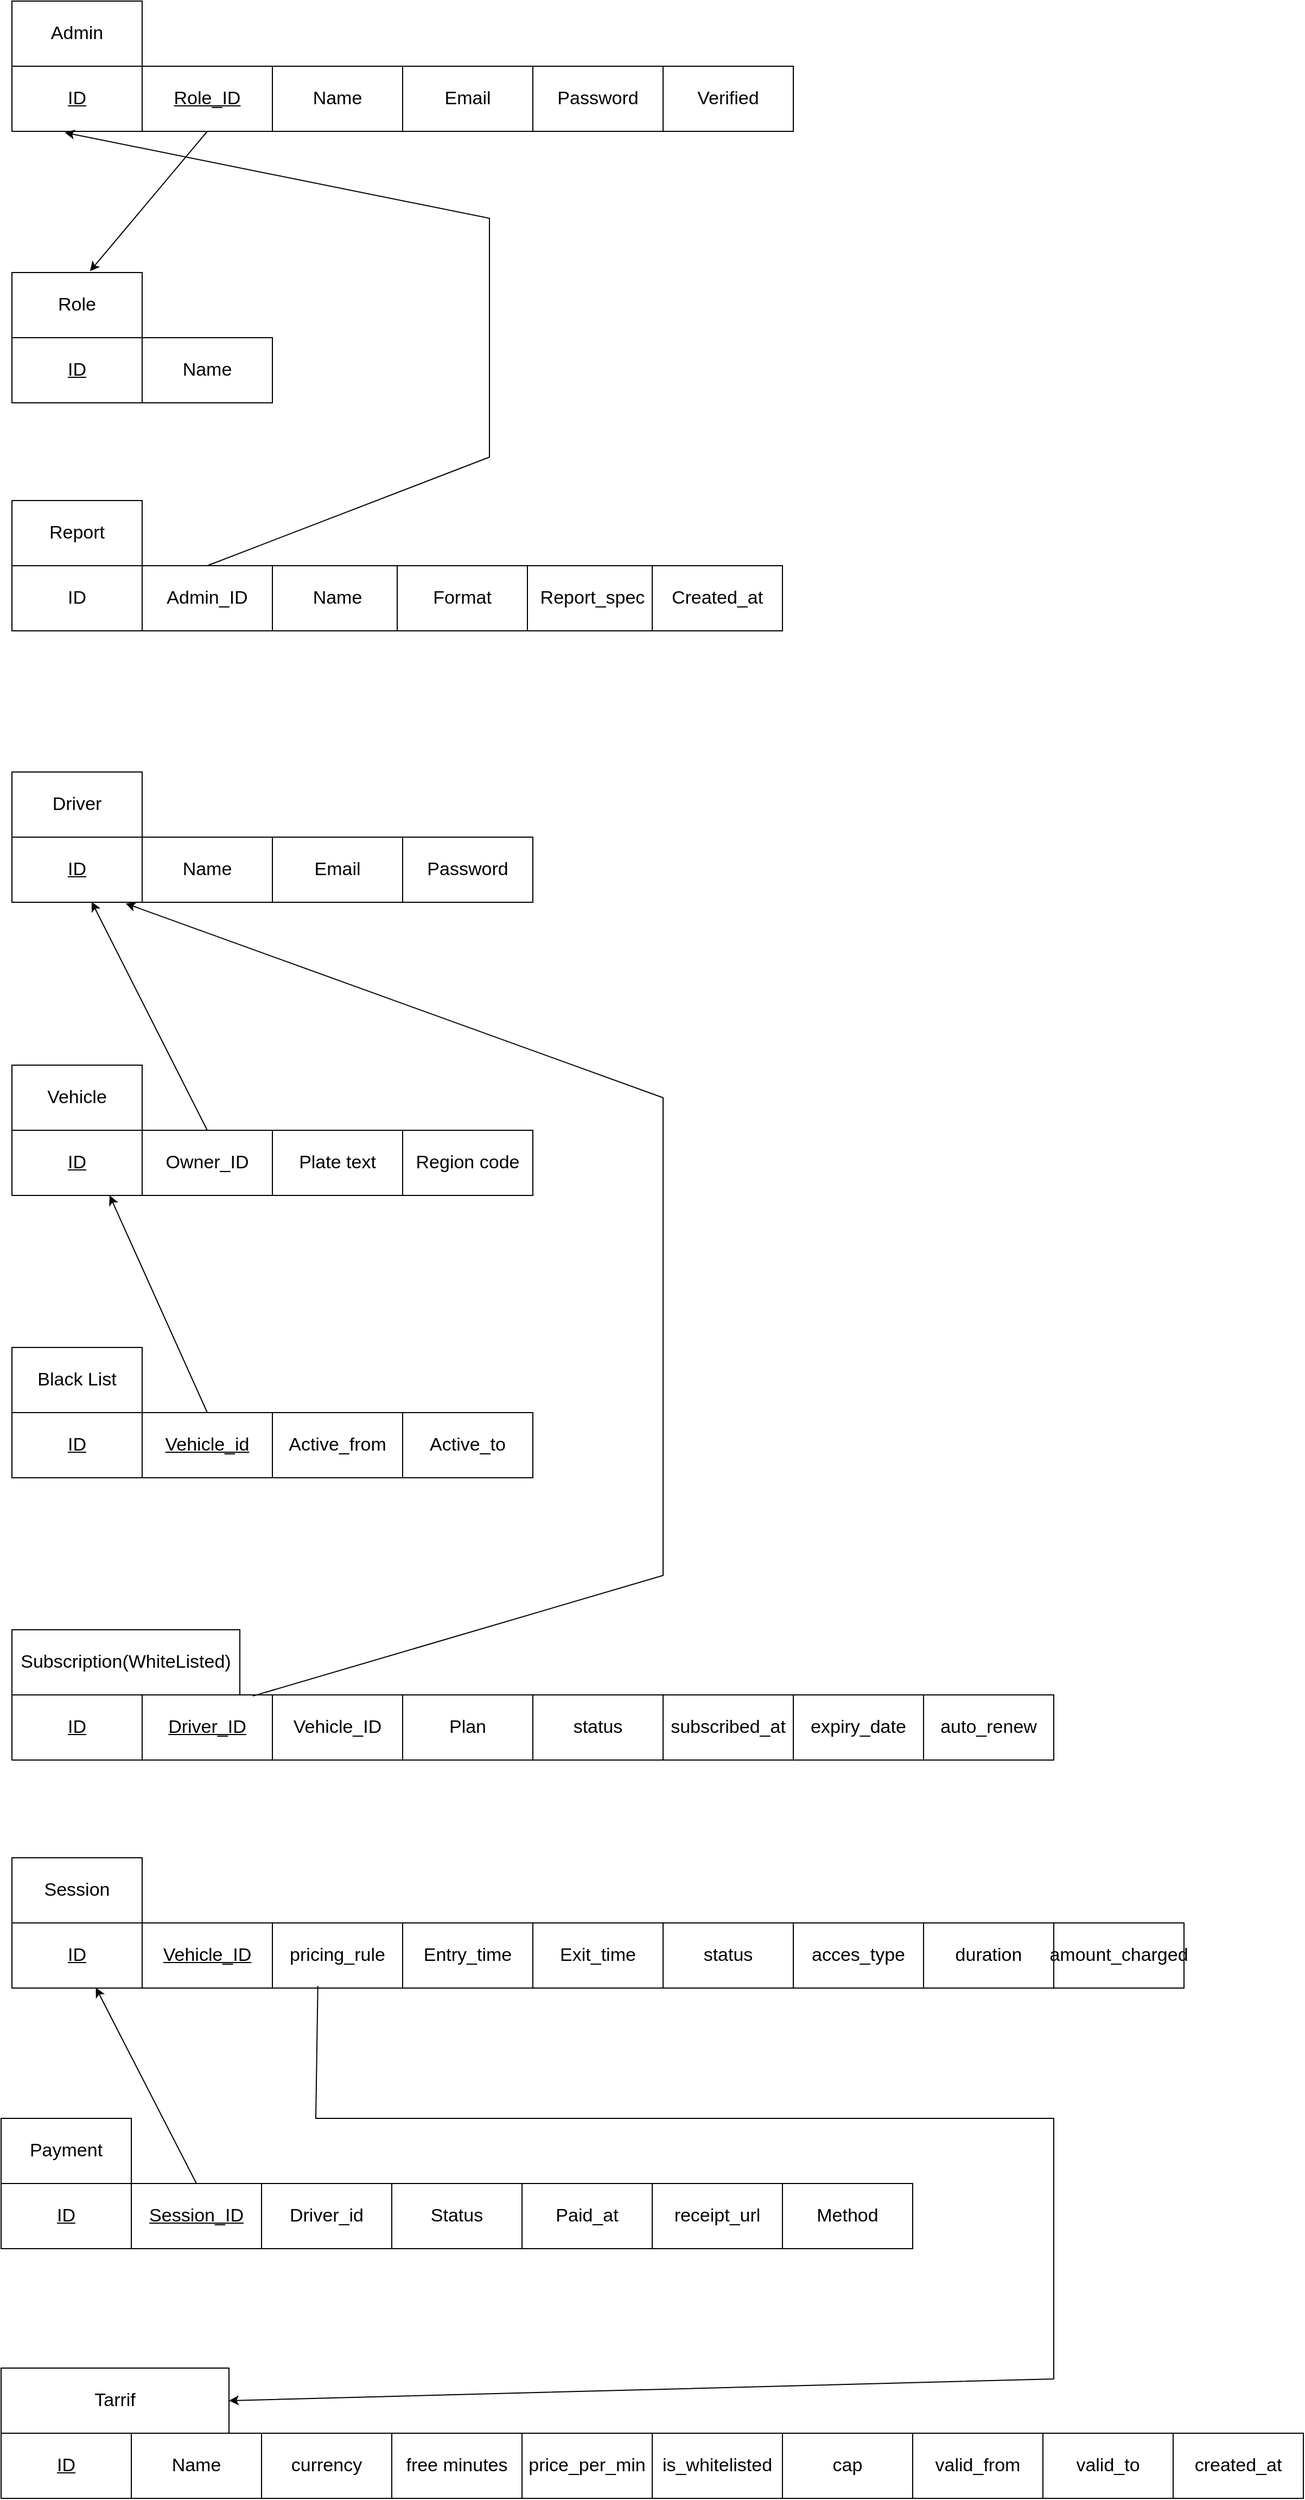 <mxfile version="28.2.0">
  <diagram id="R2lEEEUBdFMjLlhIrx00" name="Page-1">
    <mxGraphModel dx="3482" dy="1397" grid="1" gridSize="10" guides="1" tooltips="1" connect="1" arrows="1" fold="1" page="1" pageScale="1" pageWidth="850" pageHeight="1100" math="0" shadow="0" extFonts="Permanent Marker^https://fonts.googleapis.com/css?family=Permanent+Marker">
      <root>
        <mxCell id="0" />
        <mxCell id="1" parent="0" />
        <mxCell id="OgUfn2I_BESfwxIYCQZJ-7" value="" style="group;fontSize=17;" vertex="1" connectable="0" parent="1">
          <mxGeometry x="-280" y="90" width="720" height="120" as="geometry" />
        </mxCell>
        <mxCell id="OgUfn2I_BESfwxIYCQZJ-4" value="&lt;font&gt;&lt;u&gt;ID&lt;/u&gt;&lt;/font&gt;" style="rounded=0;whiteSpace=wrap;html=1;fontSize=17;" vertex="1" parent="OgUfn2I_BESfwxIYCQZJ-7">
          <mxGeometry y="60" width="120" height="60" as="geometry" />
        </mxCell>
        <mxCell id="OgUfn2I_BESfwxIYCQZJ-5" value="&lt;font&gt;Admin&lt;/font&gt;" style="rounded=0;whiteSpace=wrap;html=1;fontSize=17;" vertex="1" parent="OgUfn2I_BESfwxIYCQZJ-7">
          <mxGeometry width="120" height="60" as="geometry" />
        </mxCell>
        <mxCell id="OgUfn2I_BESfwxIYCQZJ-23" value="&lt;font&gt;&lt;u&gt;Role_ID&lt;/u&gt;&lt;/font&gt;" style="rounded=0;whiteSpace=wrap;html=1;fontSize=17;" vertex="1" parent="OgUfn2I_BESfwxIYCQZJ-7">
          <mxGeometry x="120" y="60" width="120" height="60" as="geometry" />
        </mxCell>
        <mxCell id="OgUfn2I_BESfwxIYCQZJ-3" value="&lt;font&gt;Name&lt;/font&gt;" style="rounded=0;whiteSpace=wrap;html=1;fontSize=17;" vertex="1" parent="OgUfn2I_BESfwxIYCQZJ-7">
          <mxGeometry x="240" y="60" width="120" height="60" as="geometry" />
        </mxCell>
        <mxCell id="OgUfn2I_BESfwxIYCQZJ-1" value="Password" style="rounded=0;whiteSpace=wrap;html=1;fontSize=17;" vertex="1" parent="OgUfn2I_BESfwxIYCQZJ-7">
          <mxGeometry x="480" y="60" width="120" height="60" as="geometry" />
        </mxCell>
        <mxCell id="OgUfn2I_BESfwxIYCQZJ-2" value="Email" style="rounded=0;whiteSpace=wrap;html=1;fontSize=17;" vertex="1" parent="OgUfn2I_BESfwxIYCQZJ-7">
          <mxGeometry x="360" y="60" width="120" height="60" as="geometry" />
        </mxCell>
        <mxCell id="OgUfn2I_BESfwxIYCQZJ-6" value="Verified" style="rounded=0;whiteSpace=wrap;html=1;fontSize=17;" vertex="1" parent="OgUfn2I_BESfwxIYCQZJ-7">
          <mxGeometry x="600" y="60" width="120" height="60" as="geometry" />
        </mxCell>
        <mxCell id="OgUfn2I_BESfwxIYCQZJ-16" value="" style="group;fontSize=17;" vertex="1" connectable="0" parent="1">
          <mxGeometry x="-280" y="340" width="680" height="120" as="geometry" />
        </mxCell>
        <mxCell id="OgUfn2I_BESfwxIYCQZJ-19" value="&lt;font&gt;Name&lt;/font&gt;" style="rounded=0;whiteSpace=wrap;html=1;fontSize=17;" vertex="1" parent="OgUfn2I_BESfwxIYCQZJ-16">
          <mxGeometry x="120" y="60" width="120" height="60" as="geometry" />
        </mxCell>
        <mxCell id="OgUfn2I_BESfwxIYCQZJ-20" value="&lt;font&gt;&lt;u style=&quot;&quot;&gt;ID&lt;/u&gt;&lt;/font&gt;" style="rounded=0;whiteSpace=wrap;html=1;fontSize=17;" vertex="1" parent="OgUfn2I_BESfwxIYCQZJ-16">
          <mxGeometry y="60" width="120" height="60" as="geometry" />
        </mxCell>
        <mxCell id="OgUfn2I_BESfwxIYCQZJ-21" value="&lt;font&gt;Role&lt;/font&gt;" style="rounded=0;whiteSpace=wrap;html=1;fontSize=17;" vertex="1" parent="OgUfn2I_BESfwxIYCQZJ-16">
          <mxGeometry width="120" height="60" as="geometry" />
        </mxCell>
        <mxCell id="OgUfn2I_BESfwxIYCQZJ-27" value="" style="group;fontSize=17;" vertex="1" connectable="0" parent="1">
          <mxGeometry x="-70" y="530" width="720" height="140" as="geometry" />
        </mxCell>
        <mxCell id="OgUfn2I_BESfwxIYCQZJ-8" value="" style="group;fontSize=17;" vertex="1" connectable="0" parent="OgUfn2I_BESfwxIYCQZJ-27">
          <mxGeometry x="-210" y="20" width="600" height="120" as="geometry" />
        </mxCell>
        <mxCell id="OgUfn2I_BESfwxIYCQZJ-12" value="&lt;font&gt;ID&lt;/font&gt;" style="rounded=0;whiteSpace=wrap;html=1;fontSize=17;" vertex="1" parent="OgUfn2I_BESfwxIYCQZJ-8">
          <mxGeometry y="60" width="120" height="60" as="geometry" />
        </mxCell>
        <mxCell id="OgUfn2I_BESfwxIYCQZJ-13" value="&lt;font&gt;Report&lt;/font&gt;" style="rounded=0;whiteSpace=wrap;html=1;fontSize=17;" vertex="1" parent="OgUfn2I_BESfwxIYCQZJ-8">
          <mxGeometry width="120" height="60" as="geometry" />
        </mxCell>
        <mxCell id="OgUfn2I_BESfwxIYCQZJ-25" value="Admin_ID" style="rounded=0;whiteSpace=wrap;html=1;fontSize=17;" vertex="1" parent="OgUfn2I_BESfwxIYCQZJ-8">
          <mxGeometry x="120" y="60" width="120" height="60" as="geometry" />
        </mxCell>
        <mxCell id="OgUfn2I_BESfwxIYCQZJ-11" value="Name" style="rounded=0;whiteSpace=wrap;html=1;fontSize=17;" vertex="1" parent="OgUfn2I_BESfwxIYCQZJ-8">
          <mxGeometry x="240" y="60" width="120" height="60" as="geometry" />
        </mxCell>
        <mxCell id="OgUfn2I_BESfwxIYCQZJ-9" value="Format" style="rounded=0;whiteSpace=wrap;html=1;fontSize=17;" vertex="1" parent="OgUfn2I_BESfwxIYCQZJ-8">
          <mxGeometry x="355" y="60" width="120" height="60" as="geometry" />
        </mxCell>
        <mxCell id="OgUfn2I_BESfwxIYCQZJ-10" value="Report_spec" style="rounded=0;whiteSpace=wrap;html=1;fontSize=17;" vertex="1" parent="OgUfn2I_BESfwxIYCQZJ-8">
          <mxGeometry x="475" y="60" width="120" height="60" as="geometry" />
        </mxCell>
        <mxCell id="OgUfn2I_BESfwxIYCQZJ-14" value="Created_at" style="rounded=0;whiteSpace=wrap;html=1;fontSize=17;" vertex="1" parent="OgUfn2I_BESfwxIYCQZJ-27">
          <mxGeometry x="380" y="80" width="120" height="60" as="geometry" />
        </mxCell>
        <mxCell id="OgUfn2I_BESfwxIYCQZJ-31" value="" style="group;fontSize=17;" vertex="1" connectable="0" parent="1">
          <mxGeometry x="-280" y="800" width="720" height="120" as="geometry" />
        </mxCell>
        <mxCell id="OgUfn2I_BESfwxIYCQZJ-32" value="&lt;font&gt;&lt;u&gt;ID&lt;/u&gt;&lt;/font&gt;" style="rounded=0;whiteSpace=wrap;html=1;fontSize=17;" vertex="1" parent="OgUfn2I_BESfwxIYCQZJ-31">
          <mxGeometry y="60" width="120" height="60" as="geometry" />
        </mxCell>
        <mxCell id="OgUfn2I_BESfwxIYCQZJ-33" value="&lt;font&gt;Driver&lt;/font&gt;" style="rounded=0;whiteSpace=wrap;html=1;fontSize=17;" vertex="1" parent="OgUfn2I_BESfwxIYCQZJ-31">
          <mxGeometry width="120" height="60" as="geometry" />
        </mxCell>
        <mxCell id="OgUfn2I_BESfwxIYCQZJ-35" value="&lt;font&gt;Name&lt;/font&gt;" style="rounded=0;whiteSpace=wrap;html=1;fontSize=17;" vertex="1" parent="OgUfn2I_BESfwxIYCQZJ-31">
          <mxGeometry x="120" y="60" width="120" height="60" as="geometry" />
        </mxCell>
        <mxCell id="OgUfn2I_BESfwxIYCQZJ-36" value="Password" style="rounded=0;whiteSpace=wrap;html=1;fontSize=17;" vertex="1" parent="OgUfn2I_BESfwxIYCQZJ-31">
          <mxGeometry x="360" y="60" width="120" height="60" as="geometry" />
        </mxCell>
        <mxCell id="OgUfn2I_BESfwxIYCQZJ-37" value="Email" style="rounded=0;whiteSpace=wrap;html=1;fontSize=17;" vertex="1" parent="OgUfn2I_BESfwxIYCQZJ-31">
          <mxGeometry x="240" y="60" width="120" height="60" as="geometry" />
        </mxCell>
        <mxCell id="OgUfn2I_BESfwxIYCQZJ-39" value="" style="group;fontSize=17;" vertex="1" connectable="0" parent="1">
          <mxGeometry x="-280" y="1070" width="720" height="120" as="geometry" />
        </mxCell>
        <mxCell id="OgUfn2I_BESfwxIYCQZJ-40" value="&lt;font&gt;&lt;u&gt;ID&lt;/u&gt;&lt;/font&gt;" style="rounded=0;whiteSpace=wrap;html=1;fontSize=17;" vertex="1" parent="OgUfn2I_BESfwxIYCQZJ-39">
          <mxGeometry y="60" width="120" height="60" as="geometry" />
        </mxCell>
        <mxCell id="OgUfn2I_BESfwxIYCQZJ-41" value="&lt;font&gt;Vehicle&lt;/font&gt;" style="rounded=0;whiteSpace=wrap;html=1;fontSize=17;" vertex="1" parent="OgUfn2I_BESfwxIYCQZJ-39">
          <mxGeometry width="120" height="60" as="geometry" />
        </mxCell>
        <mxCell id="OgUfn2I_BESfwxIYCQZJ-45" value="Owner_ID" style="rounded=0;whiteSpace=wrap;html=1;fontSize=17;" vertex="1" parent="OgUfn2I_BESfwxIYCQZJ-39">
          <mxGeometry x="120" y="60" width="120" height="60" as="geometry" />
        </mxCell>
        <mxCell id="OgUfn2I_BESfwxIYCQZJ-43" value="&lt;font&gt;Region code&lt;/font&gt;" style="rounded=0;whiteSpace=wrap;html=1;fontSize=17;" vertex="1" parent="OgUfn2I_BESfwxIYCQZJ-39">
          <mxGeometry x="360" y="60" width="120" height="60" as="geometry" />
        </mxCell>
        <mxCell id="OgUfn2I_BESfwxIYCQZJ-42" value="&lt;font&gt;Plate text&lt;/font&gt;" style="rounded=0;whiteSpace=wrap;html=1;fontSize=17;" vertex="1" parent="OgUfn2I_BESfwxIYCQZJ-39">
          <mxGeometry x="240" y="60" width="120" height="60" as="geometry" />
        </mxCell>
        <mxCell id="OgUfn2I_BESfwxIYCQZJ-47" value="" style="group;fontSize=17;" vertex="1" connectable="0" parent="1">
          <mxGeometry x="-280" y="1330" width="720" height="120" as="geometry" />
        </mxCell>
        <mxCell id="OgUfn2I_BESfwxIYCQZJ-48" value="&lt;font&gt;&lt;u&gt;ID&lt;/u&gt;&lt;/font&gt;" style="rounded=0;whiteSpace=wrap;html=1;fontSize=17;" vertex="1" parent="OgUfn2I_BESfwxIYCQZJ-47">
          <mxGeometry y="60" width="120" height="60" as="geometry" />
        </mxCell>
        <mxCell id="OgUfn2I_BESfwxIYCQZJ-49" value="&lt;font&gt;Black List&lt;/font&gt;" style="rounded=0;whiteSpace=wrap;html=1;fontSize=17;" vertex="1" parent="OgUfn2I_BESfwxIYCQZJ-47">
          <mxGeometry width="120" height="60" as="geometry" />
        </mxCell>
        <mxCell id="OgUfn2I_BESfwxIYCQZJ-50" value="&lt;font&gt;&lt;u&gt;Vehicle_id&lt;/u&gt;&lt;/font&gt;" style="rounded=0;whiteSpace=wrap;html=1;fontSize=17;" vertex="1" parent="OgUfn2I_BESfwxIYCQZJ-47">
          <mxGeometry x="120" y="60" width="120" height="60" as="geometry" />
        </mxCell>
        <mxCell id="OgUfn2I_BESfwxIYCQZJ-52" value="Active_to" style="rounded=0;whiteSpace=wrap;html=1;fontSize=17;" vertex="1" parent="OgUfn2I_BESfwxIYCQZJ-47">
          <mxGeometry x="360" y="60" width="120" height="60" as="geometry" />
        </mxCell>
        <mxCell id="OgUfn2I_BESfwxIYCQZJ-53" value="Active_from" style="rounded=0;whiteSpace=wrap;html=1;fontSize=17;" vertex="1" parent="OgUfn2I_BESfwxIYCQZJ-47">
          <mxGeometry x="240" y="60" width="120" height="60" as="geometry" />
        </mxCell>
        <mxCell id="OgUfn2I_BESfwxIYCQZJ-82" value="" style="group;fontSize=17;" vertex="1" connectable="0" parent="1">
          <mxGeometry x="-280" y="1590" width="960" height="120" as="geometry" />
        </mxCell>
        <mxCell id="OgUfn2I_BESfwxIYCQZJ-55" value="" style="group;fontSize=17;" vertex="1" connectable="0" parent="OgUfn2I_BESfwxIYCQZJ-82">
          <mxGeometry width="720" height="120" as="geometry" />
        </mxCell>
        <mxCell id="OgUfn2I_BESfwxIYCQZJ-65" value="" style="group;fontSize=17;" vertex="1" connectable="0" parent="OgUfn2I_BESfwxIYCQZJ-55">
          <mxGeometry width="720" height="120" as="geometry" />
        </mxCell>
        <mxCell id="OgUfn2I_BESfwxIYCQZJ-56" value="&lt;font&gt;&lt;u&gt;ID&lt;/u&gt;&lt;/font&gt;" style="rounded=0;whiteSpace=wrap;html=1;fontSize=17;" vertex="1" parent="OgUfn2I_BESfwxIYCQZJ-65">
          <mxGeometry y="60" width="120" height="60" as="geometry" />
        </mxCell>
        <mxCell id="OgUfn2I_BESfwxIYCQZJ-57" value="&lt;font&gt;Subscription(WhiteListed)&lt;/font&gt;" style="rounded=0;whiteSpace=wrap;html=1;fontSize=17;" vertex="1" parent="OgUfn2I_BESfwxIYCQZJ-65">
          <mxGeometry width="210" height="60" as="geometry" />
        </mxCell>
        <mxCell id="OgUfn2I_BESfwxIYCQZJ-58" value="&lt;span&gt;&lt;u&gt;Driver_ID&lt;/u&gt;&lt;/span&gt;" style="rounded=0;whiteSpace=wrap;html=1;fontSize=17;" vertex="1" parent="OgUfn2I_BESfwxIYCQZJ-65">
          <mxGeometry x="120" y="60" width="120" height="60" as="geometry" />
        </mxCell>
        <mxCell id="OgUfn2I_BESfwxIYCQZJ-59" value="&lt;font&gt;Vehicle_ID&lt;/font&gt;" style="rounded=0;whiteSpace=wrap;html=1;fontSize=17;" vertex="1" parent="OgUfn2I_BESfwxIYCQZJ-65">
          <mxGeometry x="240" y="60" width="120" height="60" as="geometry" />
        </mxCell>
        <mxCell id="OgUfn2I_BESfwxIYCQZJ-60" value="status" style="rounded=0;whiteSpace=wrap;html=1;fontSize=17;" vertex="1" parent="OgUfn2I_BESfwxIYCQZJ-65">
          <mxGeometry x="480" y="60" width="120" height="60" as="geometry" />
        </mxCell>
        <mxCell id="OgUfn2I_BESfwxIYCQZJ-61" value="Plan" style="rounded=0;whiteSpace=wrap;html=1;fontSize=17;" vertex="1" parent="OgUfn2I_BESfwxIYCQZJ-65">
          <mxGeometry x="360" y="60" width="120" height="60" as="geometry" />
        </mxCell>
        <mxCell id="OgUfn2I_BESfwxIYCQZJ-62" value="subscribed_at" style="rounded=0;whiteSpace=wrap;html=1;fontSize=17;" vertex="1" parent="OgUfn2I_BESfwxIYCQZJ-65">
          <mxGeometry x="600" y="60" width="120" height="60" as="geometry" />
        </mxCell>
        <mxCell id="OgUfn2I_BESfwxIYCQZJ-63" value="expiry_date" style="rounded=0;whiteSpace=wrap;html=1;fontSize=17;" vertex="1" parent="OgUfn2I_BESfwxIYCQZJ-82">
          <mxGeometry x="720" y="60" width="120" height="60" as="geometry" />
        </mxCell>
        <mxCell id="OgUfn2I_BESfwxIYCQZJ-64" value="auto_renew" style="rounded=0;whiteSpace=wrap;html=1;fontSize=17;" vertex="1" parent="OgUfn2I_BESfwxIYCQZJ-82">
          <mxGeometry x="840" y="60" width="120" height="60" as="geometry" />
        </mxCell>
        <mxCell id="OgUfn2I_BESfwxIYCQZJ-83" value="" style="group;fontSize=17;" vertex="1" connectable="0" parent="1">
          <mxGeometry x="-280" y="1800" width="1080" height="120" as="geometry" />
        </mxCell>
        <mxCell id="OgUfn2I_BESfwxIYCQZJ-68" value="" style="group;fontSize=17;" vertex="1" connectable="0" parent="OgUfn2I_BESfwxIYCQZJ-83">
          <mxGeometry width="720" height="120" as="geometry" />
        </mxCell>
        <mxCell id="OgUfn2I_BESfwxIYCQZJ-69" value="&lt;font&gt;&lt;u&gt;ID&lt;/u&gt;&lt;/font&gt;" style="rounded=0;whiteSpace=wrap;html=1;fontSize=17;" vertex="1" parent="OgUfn2I_BESfwxIYCQZJ-68">
          <mxGeometry y="60" width="120" height="60" as="geometry" />
        </mxCell>
        <mxCell id="OgUfn2I_BESfwxIYCQZJ-70" value="&lt;font&gt;Session&lt;/font&gt;" style="rounded=0;whiteSpace=wrap;html=1;fontSize=17;" vertex="1" parent="OgUfn2I_BESfwxIYCQZJ-68">
          <mxGeometry width="120" height="60" as="geometry" />
        </mxCell>
        <mxCell id="OgUfn2I_BESfwxIYCQZJ-71" value="&lt;span&gt;&lt;u&gt;Vehicle_ID&lt;/u&gt;&lt;/span&gt;" style="rounded=0;whiteSpace=wrap;html=1;fontSize=17;" vertex="1" parent="OgUfn2I_BESfwxIYCQZJ-68">
          <mxGeometry x="120" y="60" width="120" height="60" as="geometry" />
        </mxCell>
        <mxCell id="OgUfn2I_BESfwxIYCQZJ-72" value="&lt;font&gt;Entry_time&lt;/font&gt;" style="rounded=0;whiteSpace=wrap;html=1;fontSize=17;" vertex="1" parent="OgUfn2I_BESfwxIYCQZJ-68">
          <mxGeometry x="360" y="60" width="120" height="60" as="geometry" />
        </mxCell>
        <mxCell id="OgUfn2I_BESfwxIYCQZJ-73" value="status" style="rounded=0;whiteSpace=wrap;html=1;fontSize=17;" vertex="1" parent="OgUfn2I_BESfwxIYCQZJ-68">
          <mxGeometry x="600" y="60" width="120" height="60" as="geometry" />
        </mxCell>
        <mxCell id="OgUfn2I_BESfwxIYCQZJ-74" value="Exit_time" style="rounded=0;whiteSpace=wrap;html=1;fontSize=17;" vertex="1" parent="OgUfn2I_BESfwxIYCQZJ-68">
          <mxGeometry x="480" y="60" width="120" height="60" as="geometry" />
        </mxCell>
        <mxCell id="OgUfn2I_BESfwxIYCQZJ-78" value="pricing_rule" style="rounded=0;whiteSpace=wrap;html=1;fontSize=17;" vertex="1" parent="OgUfn2I_BESfwxIYCQZJ-68">
          <mxGeometry x="240" y="60" width="120" height="60" as="geometry" />
        </mxCell>
        <mxCell id="OgUfn2I_BESfwxIYCQZJ-80" value="" style="group;fontSize=17;" vertex="1" connectable="0" parent="OgUfn2I_BESfwxIYCQZJ-83">
          <mxGeometry x="720" y="60" width="360" height="60" as="geometry" />
        </mxCell>
        <mxCell id="OgUfn2I_BESfwxIYCQZJ-76" value="duration" style="rounded=0;whiteSpace=wrap;html=1;fontSize=17;" vertex="1" parent="OgUfn2I_BESfwxIYCQZJ-80">
          <mxGeometry x="120" width="120" height="60" as="geometry" />
        </mxCell>
        <mxCell id="OgUfn2I_BESfwxIYCQZJ-79" value="amount_charged" style="rounded=0;whiteSpace=wrap;html=1;fontSize=17;" vertex="1" parent="OgUfn2I_BESfwxIYCQZJ-80">
          <mxGeometry x="240" width="120" height="60" as="geometry" />
        </mxCell>
        <mxCell id="OgUfn2I_BESfwxIYCQZJ-75" value="acces_type" style="rounded=0;whiteSpace=wrap;html=1;fontSize=17;" vertex="1" parent="OgUfn2I_BESfwxIYCQZJ-80">
          <mxGeometry width="120" height="60" as="geometry" />
        </mxCell>
        <mxCell id="OgUfn2I_BESfwxIYCQZJ-123" value="" style="endArrow=classic;html=1;rounded=0;exitX=0.5;exitY=1;exitDx=0;exitDy=0;entryX=0.599;entryY=-0.02;entryDx=0;entryDy=0;entryPerimeter=0;" edge="1" parent="1" source="OgUfn2I_BESfwxIYCQZJ-23" target="OgUfn2I_BESfwxIYCQZJ-21">
          <mxGeometry width="50" height="50" relative="1" as="geometry">
            <mxPoint x="-140" y="340" as="sourcePoint" />
            <mxPoint x="-50" y="210" as="targetPoint" />
          </mxGeometry>
        </mxCell>
        <mxCell id="OgUfn2I_BESfwxIYCQZJ-124" value="" style="endArrow=classic;html=1;rounded=0;exitX=0.5;exitY=0;exitDx=0;exitDy=0;entryX=0.406;entryY=1.018;entryDx=0;entryDy=0;entryPerimeter=0;" edge="1" parent="1" source="OgUfn2I_BESfwxIYCQZJ-25" target="OgUfn2I_BESfwxIYCQZJ-4">
          <mxGeometry width="50" height="50" relative="1" as="geometry">
            <mxPoint x="80" y="610" as="sourcePoint" />
            <mxPoint x="130" y="560" as="targetPoint" />
            <Array as="points">
              <mxPoint x="160" y="510" />
              <mxPoint x="160" y="290" />
            </Array>
          </mxGeometry>
        </mxCell>
        <mxCell id="OgUfn2I_BESfwxIYCQZJ-125" value="" style="endArrow=classic;html=1;rounded=0;exitX=0.5;exitY=0;exitDx=0;exitDy=0;entryX=0.612;entryY=0.993;entryDx=0;entryDy=0;entryPerimeter=0;" edge="1" parent="1" source="OgUfn2I_BESfwxIYCQZJ-45" target="OgUfn2I_BESfwxIYCQZJ-32">
          <mxGeometry width="50" height="50" relative="1" as="geometry">
            <mxPoint x="80" y="890" as="sourcePoint" />
            <mxPoint x="130" y="840" as="targetPoint" />
          </mxGeometry>
        </mxCell>
        <mxCell id="OgUfn2I_BESfwxIYCQZJ-127" value="" style="endArrow=classic;html=1;rounded=0;exitX=0.5;exitY=0;exitDx=0;exitDy=0;entryX=0.75;entryY=1;entryDx=0;entryDy=0;" edge="1" parent="1" source="OgUfn2I_BESfwxIYCQZJ-50" target="OgUfn2I_BESfwxIYCQZJ-40">
          <mxGeometry width="50" height="50" relative="1" as="geometry">
            <mxPoint x="80" y="1290" as="sourcePoint" />
            <mxPoint x="130" y="1240" as="targetPoint" />
          </mxGeometry>
        </mxCell>
        <mxCell id="OgUfn2I_BESfwxIYCQZJ-128" value="" style="endArrow=classic;html=1;rounded=0;exitX=0.849;exitY=0.018;exitDx=0;exitDy=0;exitPerimeter=0;entryX=0.874;entryY=1.018;entryDx=0;entryDy=0;entryPerimeter=0;" edge="1" parent="1" source="OgUfn2I_BESfwxIYCQZJ-58" target="OgUfn2I_BESfwxIYCQZJ-32">
          <mxGeometry width="50" height="50" relative="1" as="geometry">
            <mxPoint x="80" y="1290" as="sourcePoint" />
            <mxPoint x="-170" y="930" as="targetPoint" />
            <Array as="points">
              <mxPoint x="320" y="1540" />
              <mxPoint x="320" y="1100" />
            </Array>
          </mxGeometry>
        </mxCell>
        <mxCell id="OgUfn2I_BESfwxIYCQZJ-129" value="" style="group" vertex="1" connectable="0" parent="1">
          <mxGeometry x="-290" y="2270" width="1200" height="120" as="geometry" />
        </mxCell>
        <mxCell id="OgUfn2I_BESfwxIYCQZJ-84" value="" style="group;fontSize=17;" vertex="1" connectable="0" parent="OgUfn2I_BESfwxIYCQZJ-129">
          <mxGeometry width="960" height="120" as="geometry" />
        </mxCell>
        <mxCell id="OgUfn2I_BESfwxIYCQZJ-85" value="" style="group;fontSize=17;" vertex="1" connectable="0" parent="OgUfn2I_BESfwxIYCQZJ-84">
          <mxGeometry width="720" height="120" as="geometry" />
        </mxCell>
        <mxCell id="OgUfn2I_BESfwxIYCQZJ-86" value="" style="group;fontSize=17;" vertex="1" connectable="0" parent="OgUfn2I_BESfwxIYCQZJ-85">
          <mxGeometry width="720" height="120" as="geometry" />
        </mxCell>
        <mxCell id="OgUfn2I_BESfwxIYCQZJ-87" value="&lt;font&gt;&lt;u&gt;ID&lt;/u&gt;&lt;/font&gt;" style="rounded=0;whiteSpace=wrap;html=1;fontSize=17;" vertex="1" parent="OgUfn2I_BESfwxIYCQZJ-86">
          <mxGeometry y="60" width="120" height="60" as="geometry" />
        </mxCell>
        <mxCell id="OgUfn2I_BESfwxIYCQZJ-88" value="&lt;font&gt;Tarrif&lt;/font&gt;" style="rounded=0;whiteSpace=wrap;html=1;fontSize=17;" vertex="1" parent="OgUfn2I_BESfwxIYCQZJ-86">
          <mxGeometry width="210" height="60" as="geometry" />
        </mxCell>
        <mxCell id="OgUfn2I_BESfwxIYCQZJ-89" value="&lt;span&gt;Name&lt;/span&gt;" style="rounded=0;whiteSpace=wrap;html=1;fontSize=17;" vertex="1" parent="OgUfn2I_BESfwxIYCQZJ-86">
          <mxGeometry x="120" y="60" width="120" height="60" as="geometry" />
        </mxCell>
        <mxCell id="OgUfn2I_BESfwxIYCQZJ-90" value="&lt;font&gt;currency&lt;/font&gt;" style="rounded=0;whiteSpace=wrap;html=1;fontSize=17;" vertex="1" parent="OgUfn2I_BESfwxIYCQZJ-86">
          <mxGeometry x="240" y="60" width="120" height="60" as="geometry" />
        </mxCell>
        <mxCell id="OgUfn2I_BESfwxIYCQZJ-91" value="price_per_min" style="rounded=0;whiteSpace=wrap;html=1;fontSize=17;" vertex="1" parent="OgUfn2I_BESfwxIYCQZJ-86">
          <mxGeometry x="480" y="60" width="120" height="60" as="geometry" />
        </mxCell>
        <mxCell id="OgUfn2I_BESfwxIYCQZJ-92" value="free minutes" style="rounded=0;whiteSpace=wrap;html=1;fontSize=17;" vertex="1" parent="OgUfn2I_BESfwxIYCQZJ-86">
          <mxGeometry x="360" y="60" width="120" height="60" as="geometry" />
        </mxCell>
        <mxCell id="OgUfn2I_BESfwxIYCQZJ-93" value="is_whitelisted" style="rounded=0;whiteSpace=wrap;html=1;fontSize=17;" vertex="1" parent="OgUfn2I_BESfwxIYCQZJ-86">
          <mxGeometry x="600" y="60" width="120" height="60" as="geometry" />
        </mxCell>
        <mxCell id="OgUfn2I_BESfwxIYCQZJ-94" value="cap" style="rounded=0;whiteSpace=wrap;html=1;fontSize=17;" vertex="1" parent="OgUfn2I_BESfwxIYCQZJ-84">
          <mxGeometry x="720" y="60" width="120" height="60" as="geometry" />
        </mxCell>
        <mxCell id="OgUfn2I_BESfwxIYCQZJ-95" value="valid_from" style="rounded=0;whiteSpace=wrap;html=1;fontSize=17;" vertex="1" parent="OgUfn2I_BESfwxIYCQZJ-84">
          <mxGeometry x="840" y="60" width="120" height="60" as="geometry" />
        </mxCell>
        <mxCell id="OgUfn2I_BESfwxIYCQZJ-108" value="valid_to" style="rounded=0;whiteSpace=wrap;html=1;fontSize=17;" vertex="1" parent="OgUfn2I_BESfwxIYCQZJ-129">
          <mxGeometry x="960" y="60" width="120" height="60" as="geometry" />
        </mxCell>
        <mxCell id="OgUfn2I_BESfwxIYCQZJ-109" value="created_at" style="rounded=0;whiteSpace=wrap;html=1;fontSize=17;" vertex="1" parent="OgUfn2I_BESfwxIYCQZJ-129">
          <mxGeometry x="1080" y="60" width="120" height="60" as="geometry" />
        </mxCell>
        <mxCell id="OgUfn2I_BESfwxIYCQZJ-130" value="" style="endArrow=classic;html=1;rounded=0;exitX=0.349;exitY=0.967;exitDx=0;exitDy=0;entryX=1;entryY=0.5;entryDx=0;entryDy=0;exitPerimeter=0;" edge="1" parent="1" source="OgUfn2I_BESfwxIYCQZJ-78" target="OgUfn2I_BESfwxIYCQZJ-88">
          <mxGeometry width="50" height="50" relative="1" as="geometry">
            <mxPoint x="60" y="2030" as="sourcePoint" />
            <mxPoint x="110" y="1980" as="targetPoint" />
            <Array as="points">
              <mxPoint y="2040" />
              <mxPoint x="680" y="2040" />
              <mxPoint x="680" y="2280" />
            </Array>
          </mxGeometry>
        </mxCell>
        <mxCell id="OgUfn2I_BESfwxIYCQZJ-131" value="" style="group" vertex="1" connectable="0" parent="1">
          <mxGeometry x="-290" y="2040" width="840" height="120" as="geometry" />
        </mxCell>
        <mxCell id="OgUfn2I_BESfwxIYCQZJ-113" value="" style="group;fontSize=17;" vertex="1" connectable="0" parent="OgUfn2I_BESfwxIYCQZJ-131">
          <mxGeometry width="720" height="120" as="geometry" />
        </mxCell>
        <mxCell id="OgUfn2I_BESfwxIYCQZJ-114" value="&lt;font&gt;&lt;u&gt;ID&lt;/u&gt;&lt;/font&gt;" style="rounded=0;whiteSpace=wrap;html=1;fontSize=17;" vertex="1" parent="OgUfn2I_BESfwxIYCQZJ-113">
          <mxGeometry y="60" width="120" height="60" as="geometry" />
        </mxCell>
        <mxCell id="OgUfn2I_BESfwxIYCQZJ-115" value="&lt;font&gt;Payment&lt;/font&gt;" style="rounded=0;whiteSpace=wrap;html=1;fontSize=17;" vertex="1" parent="OgUfn2I_BESfwxIYCQZJ-113">
          <mxGeometry width="120" height="60" as="geometry" />
        </mxCell>
        <mxCell id="OgUfn2I_BESfwxIYCQZJ-116" value="&lt;font&gt;&lt;u&gt;Session_ID&lt;/u&gt;&lt;/font&gt;" style="rounded=0;whiteSpace=wrap;html=1;fontSize=17;" vertex="1" parent="OgUfn2I_BESfwxIYCQZJ-113">
          <mxGeometry x="120" y="60" width="120" height="60" as="geometry" />
        </mxCell>
        <mxCell id="OgUfn2I_BESfwxIYCQZJ-118" value="Paid_at" style="rounded=0;whiteSpace=wrap;html=1;fontSize=17;" vertex="1" parent="OgUfn2I_BESfwxIYCQZJ-113">
          <mxGeometry x="480" y="60" width="120" height="60" as="geometry" />
        </mxCell>
        <mxCell id="OgUfn2I_BESfwxIYCQZJ-119" value="Status" style="rounded=0;whiteSpace=wrap;html=1;fontSize=17;" vertex="1" parent="OgUfn2I_BESfwxIYCQZJ-113">
          <mxGeometry x="360" y="60" width="120" height="60" as="geometry" />
        </mxCell>
        <mxCell id="OgUfn2I_BESfwxIYCQZJ-120" value="receipt_url" style="rounded=0;whiteSpace=wrap;html=1;fontSize=17;" vertex="1" parent="OgUfn2I_BESfwxIYCQZJ-113">
          <mxGeometry x="600" y="60" width="120" height="60" as="geometry" />
        </mxCell>
        <mxCell id="OgUfn2I_BESfwxIYCQZJ-121" value="&lt;font&gt;Driver_id&lt;/font&gt;" style="rounded=0;whiteSpace=wrap;html=1;fontSize=17;" vertex="1" parent="OgUfn2I_BESfwxIYCQZJ-113">
          <mxGeometry x="240" y="60" width="120" height="60" as="geometry" />
        </mxCell>
        <mxCell id="OgUfn2I_BESfwxIYCQZJ-117" value="&lt;font&gt;Method&lt;/font&gt;" style="rounded=0;whiteSpace=wrap;html=1;fontSize=17;" vertex="1" parent="OgUfn2I_BESfwxIYCQZJ-131">
          <mxGeometry x="720" y="60" width="120" height="60" as="geometry" />
        </mxCell>
        <mxCell id="OgUfn2I_BESfwxIYCQZJ-133" value="" style="endArrow=classic;html=1;rounded=0;entryX=0.644;entryY=0.993;entryDx=0;entryDy=0;entryPerimeter=0;exitX=0.5;exitY=0;exitDx=0;exitDy=0;" edge="1" parent="1" source="OgUfn2I_BESfwxIYCQZJ-116" target="OgUfn2I_BESfwxIYCQZJ-69">
          <mxGeometry width="50" height="50" relative="1" as="geometry">
            <mxPoint x="70" y="2310" as="sourcePoint" />
            <mxPoint x="-190" y="1930" as="targetPoint" />
          </mxGeometry>
        </mxCell>
      </root>
    </mxGraphModel>
  </diagram>
</mxfile>
